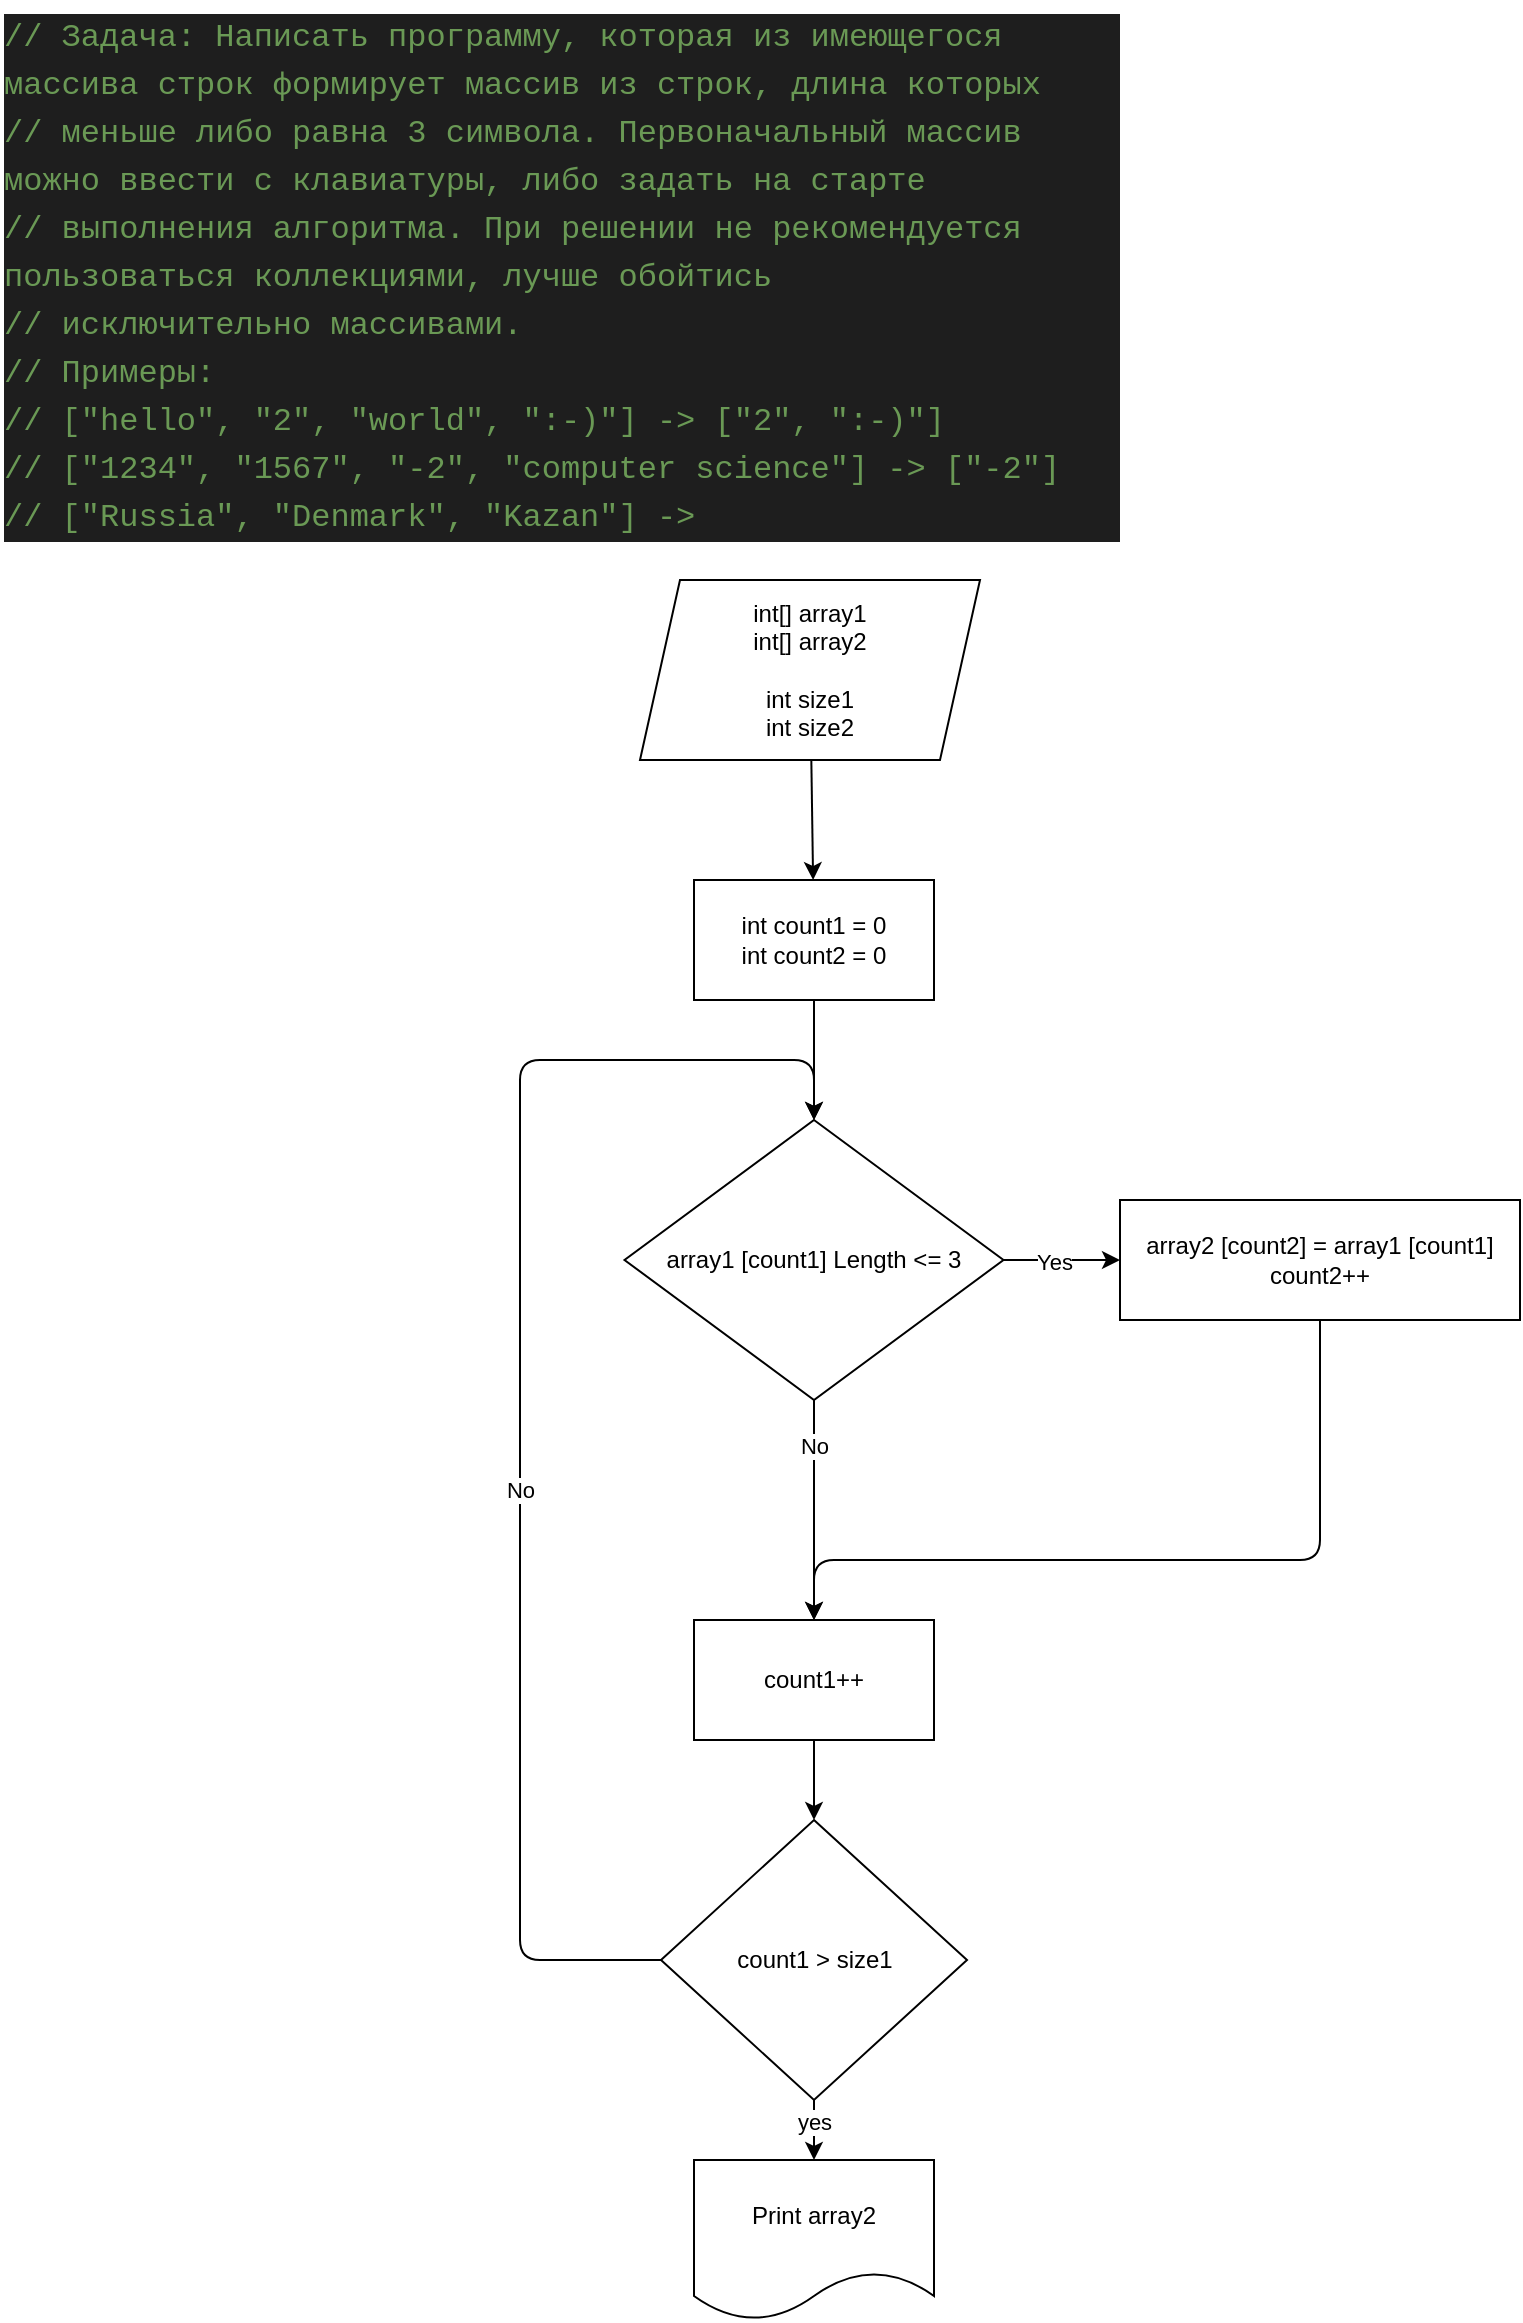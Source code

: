 <mxfile>
    <diagram id="BwQvaF-_vm_JIyULEfUW" name="Page-1">
        <mxGraphModel dx="1271" dy="588" grid="1" gridSize="10" guides="1" tooltips="1" connect="1" arrows="1" fold="1" page="1" pageScale="1" pageWidth="827" pageHeight="1169" math="0" shadow="0">
            <root>
                <mxCell id="0"/>
                <mxCell id="1" parent="0"/>
                <mxCell id="2" value="&lt;meta charset=&quot;utf-8&quot;&gt;&lt;div style=&quot;color: rgb(212, 212, 212); background-color: rgb(30, 30, 30); font-family: Menlo, Monaco, &amp;quot;Courier New&amp;quot;, monospace; font-weight: normal; font-size: 16px; line-height: 24px;&quot;&gt;&lt;div&gt;&lt;span style=&quot;color: #6a9955;&quot;&gt;// Задача: Написать программу, которая из имеющегося массива строк формирует массив из строк, длина которых&lt;/span&gt;&lt;/div&gt;&lt;div&gt;&lt;span style=&quot;color: #6a9955;&quot;&gt;// меньше либо равна 3 символа. Первоначальный массив можно ввести с клавиатуры, либо задать на старте&lt;/span&gt;&lt;/div&gt;&lt;div&gt;&lt;span style=&quot;color: #6a9955;&quot;&gt;// выполнения алгоритма. При решении не рекомендуется пользоваться коллекциями, лучше обойтись&lt;/span&gt;&lt;/div&gt;&lt;div&gt;&lt;span style=&quot;color: #6a9955;&quot;&gt;// исключительно массивами.&lt;/span&gt;&lt;/div&gt;&lt;div&gt;&lt;span style=&quot;color: #6a9955;&quot;&gt;// Примеры:&lt;/span&gt;&lt;/div&gt;&lt;div&gt;&lt;span style=&quot;color: #6a9955;&quot;&gt;// [&quot;hello&quot;, &quot;2&quot;, &quot;world&quot;, &quot;:-)&quot;] -&amp;gt; [&quot;2&quot;, &quot;:-)&quot;]&lt;/span&gt;&lt;/div&gt;&lt;div&gt;&lt;span style=&quot;color: #6a9955;&quot;&gt;// [&quot;1234&quot;, &quot;1567&quot;, &quot;-2&quot;, &quot;computer science&quot;] -&amp;gt; [&quot;-2&quot;]&lt;/span&gt;&lt;/div&gt;&lt;div&gt;&lt;span style=&quot;color: #6a9955;&quot;&gt;// [&quot;Russia&quot;, &quot;Denmark&quot;, &quot;Kazan&quot;] -&amp;gt;&lt;/span&gt;&lt;/div&gt;&lt;/div&gt;" style="text;whiteSpace=wrap;html=1;" vertex="1" parent="1">
                    <mxGeometry x="-820" width="560" height="200" as="geometry"/>
                </mxCell>
                <mxCell id="7" value="" style="edgeStyle=none;html=1;" edge="1" parent="1" source="3" target="6">
                    <mxGeometry relative="1" as="geometry"/>
                </mxCell>
                <mxCell id="3" value="int[] array1&lt;br&gt;int[] array2&lt;br&gt;&lt;br&gt;int size1&lt;br&gt;int size2" style="shape=parallelogram;perimeter=parallelogramPerimeter;whiteSpace=wrap;html=1;fixedSize=1;" vertex="1" parent="1">
                    <mxGeometry x="-500" y="290" width="170" height="90" as="geometry"/>
                </mxCell>
                <mxCell id="9" value="" style="edgeStyle=none;html=1;" edge="1" parent="1" source="6" target="8">
                    <mxGeometry relative="1" as="geometry"/>
                </mxCell>
                <mxCell id="6" value="int count1 = 0&lt;br&gt;int count2 = 0" style="whiteSpace=wrap;html=1;" vertex="1" parent="1">
                    <mxGeometry x="-473" y="440" width="120" height="60" as="geometry"/>
                </mxCell>
                <mxCell id="11" value="" style="edgeStyle=none;html=1;" edge="1" parent="1" source="8" target="10">
                    <mxGeometry relative="1" as="geometry"/>
                </mxCell>
                <mxCell id="17" value="Yes" style="edgeLabel;html=1;align=center;verticalAlign=middle;resizable=0;points=[];" vertex="1" connectable="0" parent="11">
                    <mxGeometry x="-0.14" y="-1" relative="1" as="geometry">
                        <mxPoint as="offset"/>
                    </mxGeometry>
                </mxCell>
                <mxCell id="13" value="" style="edgeStyle=none;html=1;" edge="1" parent="1" source="8" target="12">
                    <mxGeometry relative="1" as="geometry"/>
                </mxCell>
                <mxCell id="18" value="No" style="edgeLabel;html=1;align=center;verticalAlign=middle;resizable=0;points=[];" vertex="1" connectable="0" parent="13">
                    <mxGeometry x="-0.587" relative="1" as="geometry">
                        <mxPoint as="offset"/>
                    </mxGeometry>
                </mxCell>
                <mxCell id="8" value="array1 [count1] Length &amp;lt;= 3" style="rhombus;whiteSpace=wrap;html=1;" vertex="1" parent="1">
                    <mxGeometry x="-507.75" y="560" width="189.5" height="140" as="geometry"/>
                </mxCell>
                <mxCell id="14" style="edgeStyle=none;html=1;entryX=0.5;entryY=0;entryDx=0;entryDy=0;" edge="1" parent="1" source="10" target="12">
                    <mxGeometry relative="1" as="geometry">
                        <mxPoint x="-410" y="820" as="targetPoint"/>
                        <Array as="points">
                            <mxPoint x="-160" y="780"/>
                            <mxPoint x="-413" y="780"/>
                        </Array>
                    </mxGeometry>
                </mxCell>
                <mxCell id="10" value="array2 [count2] = array1 [count1]&lt;br&gt;count2++" style="whiteSpace=wrap;html=1;" vertex="1" parent="1">
                    <mxGeometry x="-260" y="600" width="200" height="60" as="geometry"/>
                </mxCell>
                <mxCell id="16" value="" style="edgeStyle=none;html=1;" edge="1" parent="1" source="12" target="15">
                    <mxGeometry relative="1" as="geometry"/>
                </mxCell>
                <mxCell id="12" value="count1++" style="whiteSpace=wrap;html=1;" vertex="1" parent="1">
                    <mxGeometry x="-473" y="810" width="120" height="60" as="geometry"/>
                </mxCell>
                <mxCell id="20" value="" style="edgeStyle=none;html=1;" edge="1" parent="1" source="15" target="19">
                    <mxGeometry relative="1" as="geometry"/>
                </mxCell>
                <mxCell id="21" value="yes" style="edgeLabel;html=1;align=center;verticalAlign=middle;resizable=0;points=[];" vertex="1" connectable="0" parent="20">
                    <mxGeometry x="-0.253" relative="1" as="geometry">
                        <mxPoint as="offset"/>
                    </mxGeometry>
                </mxCell>
                <mxCell id="22" style="edgeStyle=none;html=1;entryX=0.5;entryY=0;entryDx=0;entryDy=0;" edge="1" parent="1" source="15" target="8">
                    <mxGeometry relative="1" as="geometry">
                        <mxPoint x="-413" y="547.6" as="targetPoint"/>
                        <Array as="points">
                            <mxPoint x="-560" y="980"/>
                            <mxPoint x="-560" y="530"/>
                            <mxPoint x="-413" y="530"/>
                        </Array>
                    </mxGeometry>
                </mxCell>
                <mxCell id="23" value="No" style="edgeLabel;html=1;align=center;verticalAlign=middle;resizable=0;points=[];" vertex="1" connectable="0" parent="22">
                    <mxGeometry x="-0.122" relative="1" as="geometry">
                        <mxPoint as="offset"/>
                    </mxGeometry>
                </mxCell>
                <mxCell id="15" value="count1 &amp;gt; size1" style="rhombus;whiteSpace=wrap;html=1;" vertex="1" parent="1">
                    <mxGeometry x="-489.5" y="910" width="153" height="140" as="geometry"/>
                </mxCell>
                <mxCell id="19" value="Print array2" style="shape=document;whiteSpace=wrap;html=1;boundedLbl=1;" vertex="1" parent="1">
                    <mxGeometry x="-473" y="1080" width="120" height="80" as="geometry"/>
                </mxCell>
            </root>
        </mxGraphModel>
    </diagram>
</mxfile>
